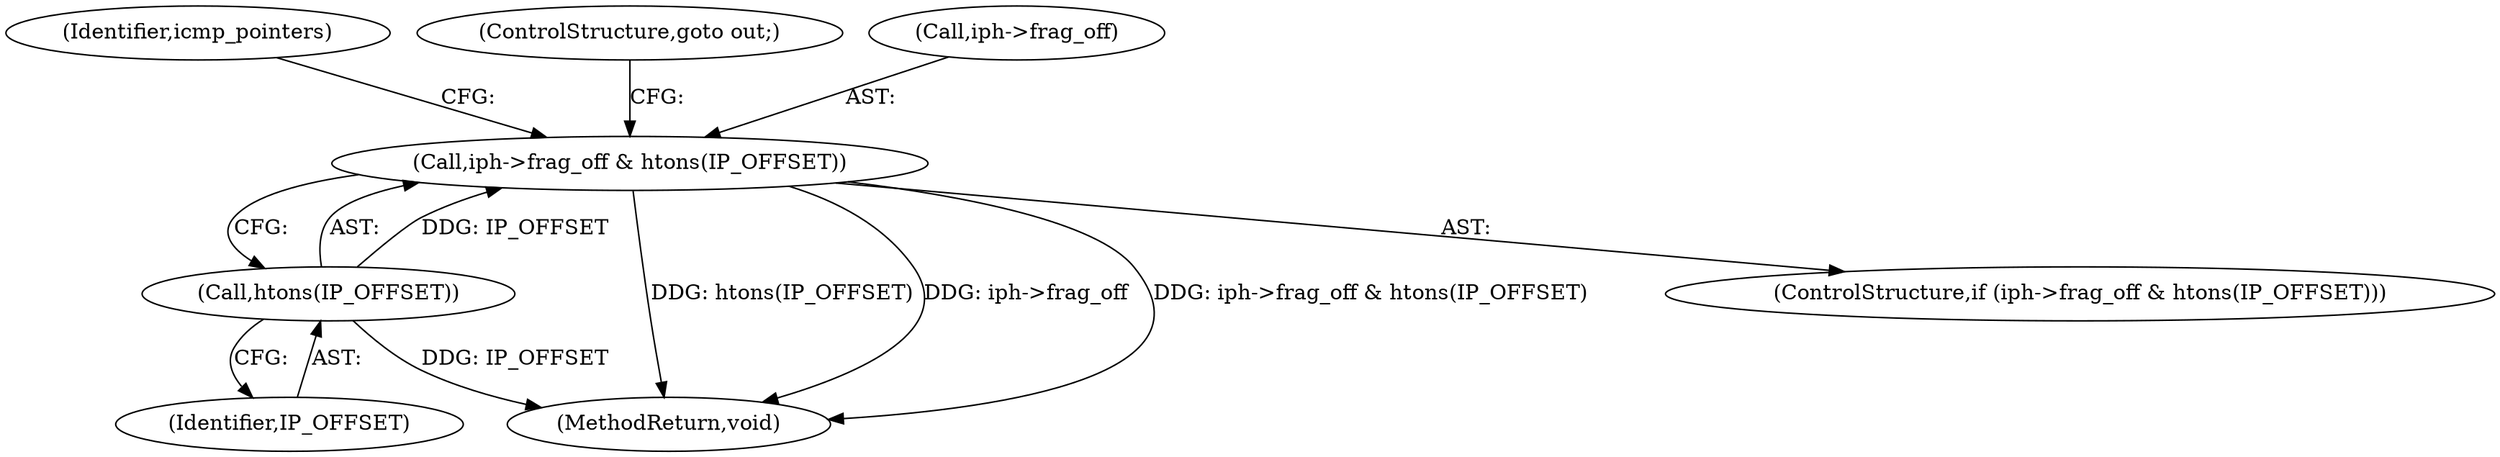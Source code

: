 digraph "0_linux_f6d8bd051c391c1c0458a30b2a7abcd939329259_13@pointer" {
"1000183" [label="(Call,iph->frag_off & htons(IP_OFFSET))"];
"1000187" [label="(Call,htons(IP_OFFSET))"];
"1000187" [label="(Call,htons(IP_OFFSET))"];
"1000485" [label="(MethodReturn,void)"];
"1000183" [label="(Call,iph->frag_off & htons(IP_OFFSET))"];
"1000182" [label="(ControlStructure,if (iph->frag_off & htons(IP_OFFSET)))"];
"1000193" [label="(Identifier,icmp_pointers)"];
"1000189" [label="(ControlStructure,goto out;)"];
"1000184" [label="(Call,iph->frag_off)"];
"1000188" [label="(Identifier,IP_OFFSET)"];
"1000183" -> "1000182"  [label="AST: "];
"1000183" -> "1000187"  [label="CFG: "];
"1000184" -> "1000183"  [label="AST: "];
"1000187" -> "1000183"  [label="AST: "];
"1000189" -> "1000183"  [label="CFG: "];
"1000193" -> "1000183"  [label="CFG: "];
"1000183" -> "1000485"  [label="DDG: htons(IP_OFFSET)"];
"1000183" -> "1000485"  [label="DDG: iph->frag_off"];
"1000183" -> "1000485"  [label="DDG: iph->frag_off & htons(IP_OFFSET)"];
"1000187" -> "1000183"  [label="DDG: IP_OFFSET"];
"1000187" -> "1000188"  [label="CFG: "];
"1000188" -> "1000187"  [label="AST: "];
"1000187" -> "1000485"  [label="DDG: IP_OFFSET"];
}
